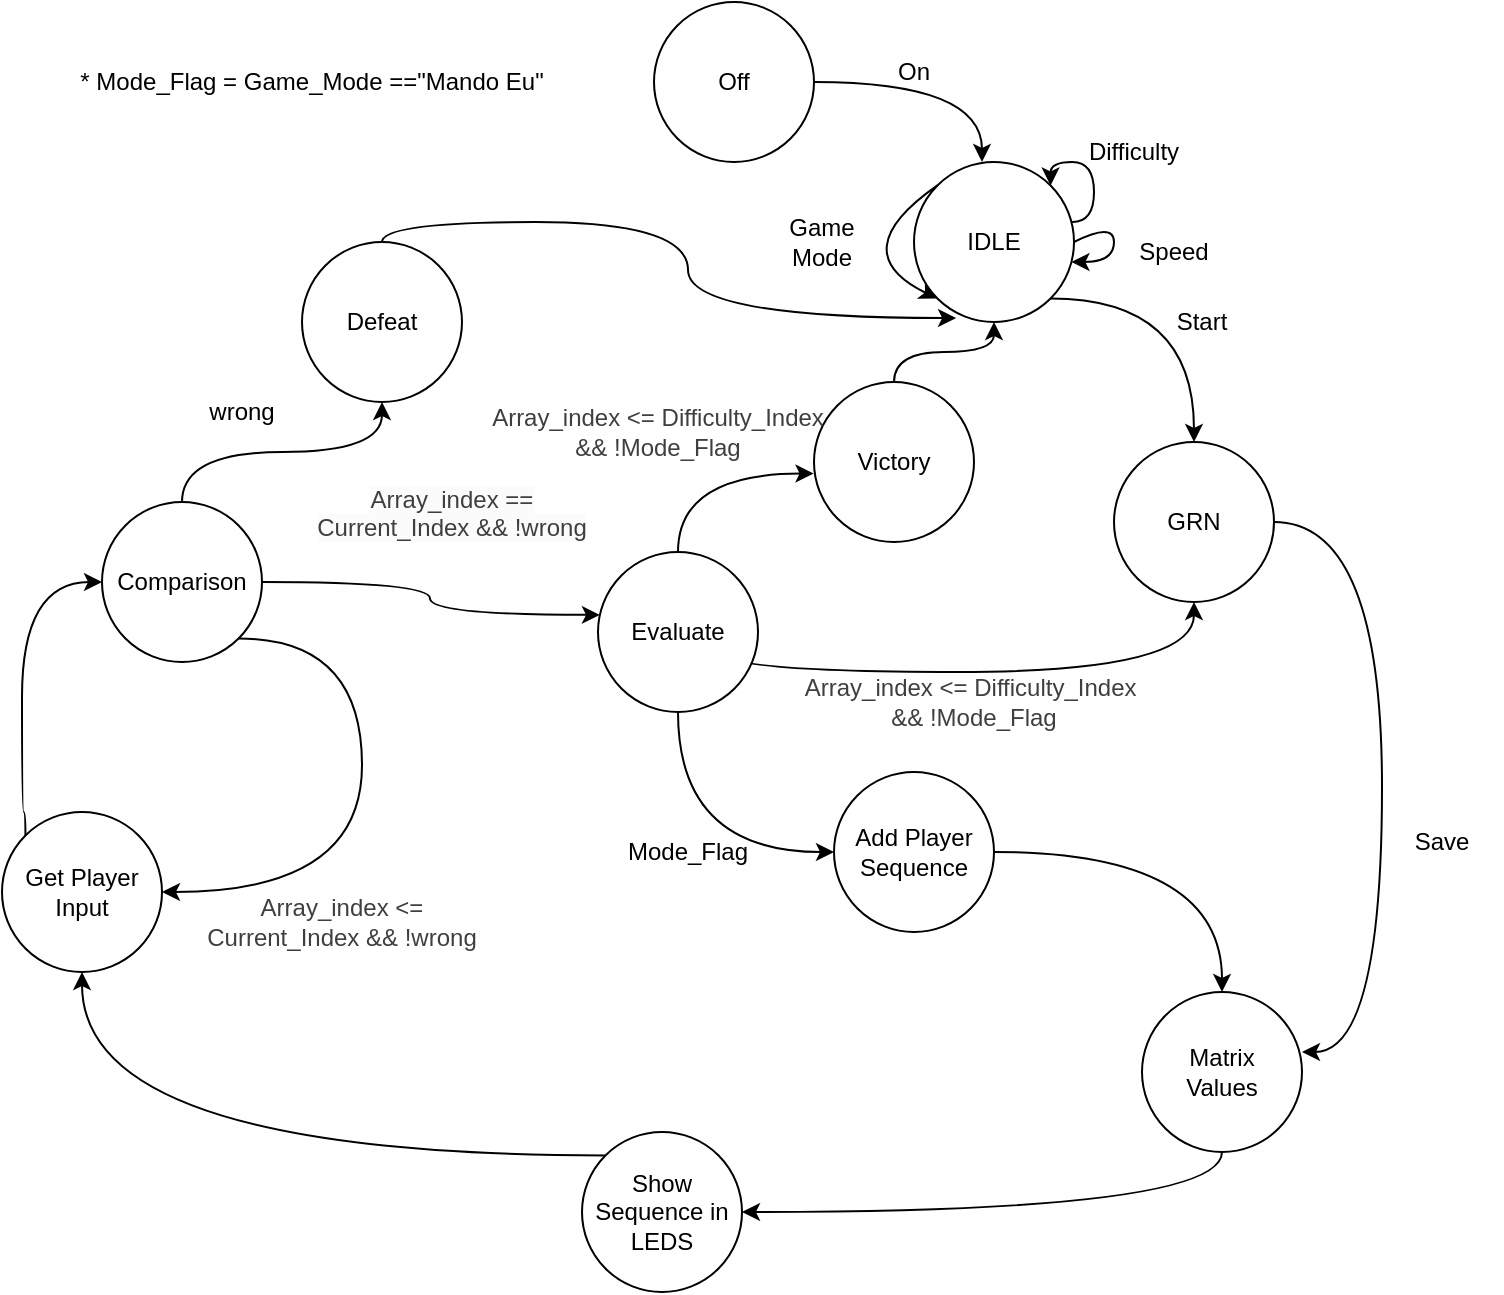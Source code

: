 <mxfile>
    <diagram id="qWT3DiF1cZqI-A9bo5s3" name="Page-1">
        <mxGraphModel dx="1509" dy="723" grid="1" gridSize="10" guides="1" tooltips="1" connect="1" arrows="1" fold="1" page="1" pageScale="1" pageWidth="827" pageHeight="1169" math="0" shadow="0">
            <root>
                <mxCell id="0"/>
                <mxCell id="1" parent="0"/>
                <mxCell id="3" value="Off" style="ellipse;whiteSpace=wrap;html=1;" vertex="1" parent="1">
                    <mxGeometry x="336" y="110" width="80" height="80" as="geometry"/>
                </mxCell>
                <mxCell id="9" style="edgeStyle=orthogonalEdgeStyle;curved=1;html=1;exitX=1;exitY=0;exitDx=0;exitDy=0;entryX=1;entryY=0;entryDx=0;entryDy=0;" edge="1" parent="1" source="4" target="4">
                    <mxGeometry relative="1" as="geometry">
                        <mxPoint x="556" y="170" as="targetPoint"/>
                        <Array as="points">
                            <mxPoint x="534" y="220"/>
                            <mxPoint x="556" y="220"/>
                            <mxPoint x="556" y="190"/>
                            <mxPoint x="534" y="190"/>
                        </Array>
                    </mxGeometry>
                </mxCell>
                <mxCell id="37" style="edgeStyle=orthogonalEdgeStyle;curved=1;html=1;exitX=1;exitY=1;exitDx=0;exitDy=0;entryX=0.5;entryY=0;entryDx=0;entryDy=0;" edge="1" parent="1" source="4" target="36">
                    <mxGeometry relative="1" as="geometry"/>
                </mxCell>
                <mxCell id="4" value="IDLE" style="ellipse;whiteSpace=wrap;html=1;" vertex="1" parent="1">
                    <mxGeometry x="466" y="190" width="80" height="80" as="geometry"/>
                </mxCell>
                <mxCell id="6" style="edgeStyle=orthogonalEdgeStyle;curved=1;html=1;exitX=1;exitY=0.5;exitDx=0;exitDy=0;" edge="1" parent="1" source="4" target="4">
                    <mxGeometry relative="1" as="geometry"/>
                </mxCell>
                <mxCell id="11" value="Speed" style="text;strokeColor=none;align=center;fillColor=none;html=1;verticalAlign=middle;whiteSpace=wrap;rounded=0;" vertex="1" parent="1">
                    <mxGeometry x="566" y="220" width="60" height="30" as="geometry"/>
                </mxCell>
                <mxCell id="12" value="Difficulty" style="text;strokeColor=none;align=center;fillColor=none;html=1;verticalAlign=middle;whiteSpace=wrap;rounded=0;" vertex="1" parent="1">
                    <mxGeometry x="546" y="170" width="60" height="30" as="geometry"/>
                </mxCell>
                <mxCell id="13" value="Game Mode" style="text;strokeColor=none;align=center;fillColor=none;html=1;verticalAlign=middle;whiteSpace=wrap;rounded=0;" vertex="1" parent="1">
                    <mxGeometry x="390" y="215" width="60" height="30" as="geometry"/>
                </mxCell>
                <mxCell id="63" style="edgeStyle=orthogonalEdgeStyle;curved=1;html=1;exitX=0;exitY=0;exitDx=0;exitDy=0;entryX=0;entryY=0.5;entryDx=0;entryDy=0;" edge="1" parent="1" source="15" target="30">
                    <mxGeometry relative="1" as="geometry">
                        <Array as="points">
                            <mxPoint x="22" y="515"/>
                            <mxPoint x="20" y="515"/>
                            <mxPoint x="20" y="400"/>
                        </Array>
                    </mxGeometry>
                </mxCell>
                <mxCell id="15" value="Get Player Input" style="ellipse;whiteSpace=wrap;html=1;" vertex="1" parent="1">
                    <mxGeometry x="10" y="515" width="80" height="80" as="geometry"/>
                </mxCell>
                <mxCell id="19" style="edgeStyle=orthogonalEdgeStyle;curved=1;html=1;exitX=1;exitY=0.5;exitDx=0;exitDy=0;entryX=0.425;entryY=0;entryDx=0;entryDy=0;entryPerimeter=0;" edge="1" parent="1" source="3" target="4">
                    <mxGeometry relative="1" as="geometry"/>
                </mxCell>
                <mxCell id="20" value="On" style="text;strokeColor=none;align=center;fillColor=none;html=1;verticalAlign=middle;whiteSpace=wrap;rounded=0;" vertex="1" parent="1">
                    <mxGeometry x="436" y="130" width="60" height="30" as="geometry"/>
                </mxCell>
                <mxCell id="22" value="Start" style="text;strokeColor=none;align=center;fillColor=none;html=1;verticalAlign=middle;whiteSpace=wrap;rounded=0;" vertex="1" parent="1">
                    <mxGeometry x="580" y="255" width="60" height="30" as="geometry"/>
                </mxCell>
                <mxCell id="83" style="edgeStyle=orthogonalEdgeStyle;curved=1;html=1;exitX=0.5;exitY=1;exitDx=0;exitDy=0;entryX=1;entryY=0.5;entryDx=0;entryDy=0;" edge="1" parent="1" source="23" target="25">
                    <mxGeometry relative="1" as="geometry"/>
                </mxCell>
                <mxCell id="23" value="Matrix&lt;div&gt;Values&lt;/div&gt;" style="ellipse;whiteSpace=wrap;html=1;" vertex="1" parent="1">
                    <mxGeometry x="580" y="605" width="80" height="80" as="geometry"/>
                </mxCell>
                <mxCell id="28" style="edgeStyle=orthogonalEdgeStyle;curved=1;html=1;exitX=0;exitY=0;exitDx=0;exitDy=0;" edge="1" parent="1" source="25" target="15">
                    <mxGeometry relative="1" as="geometry"/>
                </mxCell>
                <mxCell id="25" value="Show Sequence in LEDS" style="ellipse;whiteSpace=wrap;html=1;" vertex="1" parent="1">
                    <mxGeometry x="300" y="675" width="80" height="80" as="geometry"/>
                </mxCell>
                <mxCell id="29" value="Save" style="text;strokeColor=none;align=center;fillColor=none;html=1;verticalAlign=middle;whiteSpace=wrap;rounded=0;" vertex="1" parent="1">
                    <mxGeometry x="700" y="515" width="60" height="30" as="geometry"/>
                </mxCell>
                <mxCell id="44" style="edgeStyle=orthogonalEdgeStyle;curved=1;html=1;exitX=0.5;exitY=0;exitDx=0;exitDy=0;" edge="1" parent="1" source="30" target="42">
                    <mxGeometry relative="1" as="geometry">
                        <mxPoint x="290" y="380" as="targetPoint"/>
                    </mxGeometry>
                </mxCell>
                <mxCell id="76" style="edgeStyle=orthogonalEdgeStyle;curved=1;html=1;exitX=1;exitY=1;exitDx=0;exitDy=0;entryX=1;entryY=0.5;entryDx=0;entryDy=0;" edge="1" parent="1" source="30" target="15">
                    <mxGeometry relative="1" as="geometry">
                        <Array as="points">
                            <mxPoint x="190" y="428"/>
                            <mxPoint x="190" y="555"/>
                        </Array>
                    </mxGeometry>
                </mxCell>
                <mxCell id="30" value="Comparison" style="ellipse;whiteSpace=wrap;html=1;" vertex="1" parent="1">
                    <mxGeometry x="60" y="360" width="80" height="80" as="geometry"/>
                </mxCell>
                <mxCell id="36" value="GRN" style="ellipse;whiteSpace=wrap;html=1;" vertex="1" parent="1">
                    <mxGeometry x="566" y="330" width="80" height="80" as="geometry"/>
                </mxCell>
                <mxCell id="41" value="&lt;span style=&quot;color: rgb(63, 63, 63);&quot;&gt;Array_index &amp;lt;= Difficulty_Index&amp;nbsp;&lt;/span&gt;&lt;div&gt;&lt;span style=&quot;color: rgb(63, 63, 63);&quot;&gt;&amp;amp;&amp;amp; !Mode_Flag&lt;/span&gt;&lt;/div&gt;" style="text;strokeColor=none;align=center;fillColor=none;html=1;verticalAlign=middle;whiteSpace=wrap;rounded=0;" vertex="1" parent="1">
                    <mxGeometry x="406" y="445" width="180" height="30" as="geometry"/>
                </mxCell>
                <mxCell id="42" value="Defeat" style="ellipse;whiteSpace=wrap;html=1;" vertex="1" parent="1">
                    <mxGeometry x="160" y="230" width="80" height="80" as="geometry"/>
                </mxCell>
                <mxCell id="48" style="edgeStyle=orthogonalEdgeStyle;curved=1;html=1;exitX=0.5;exitY=0;exitDx=0;exitDy=0;" edge="1" parent="1" source="43" target="4">
                    <mxGeometry relative="1" as="geometry"/>
                </mxCell>
                <mxCell id="43" value="Victory" style="ellipse;whiteSpace=wrap;html=1;" vertex="1" parent="1">
                    <mxGeometry x="416" y="300" width="80" height="80" as="geometry"/>
                </mxCell>
                <mxCell id="49" style="edgeStyle=orthogonalEdgeStyle;curved=1;html=1;exitX=0.5;exitY=0;exitDx=0;exitDy=0;entryX=0.263;entryY=0.975;entryDx=0;entryDy=0;entryPerimeter=0;" edge="1" parent="1" source="42" target="4">
                    <mxGeometry relative="1" as="geometry"/>
                </mxCell>
                <mxCell id="52" style="edgeStyle=orthogonalEdgeStyle;curved=1;html=1;exitX=0;exitY=0;exitDx=0;exitDy=0;entryX=0;entryY=1;entryDx=0;entryDy=0;" edge="1" parent="1" source="4" target="4">
                    <mxGeometry relative="1" as="geometry">
                        <Array as="points">
                            <mxPoint x="430" y="235"/>
                        </Array>
                    </mxGeometry>
                </mxCell>
                <mxCell id="64" style="edgeStyle=orthogonalEdgeStyle;curved=1;html=1;exitX=1;exitY=0.5;exitDx=0;exitDy=0;" edge="1" parent="1" source="54" target="23">
                    <mxGeometry relative="1" as="geometry"/>
                </mxCell>
                <mxCell id="54" value="Add Player Sequence" style="ellipse;whiteSpace=wrap;html=1;" vertex="1" parent="1">
                    <mxGeometry x="426" y="495" width="80" height="80" as="geometry"/>
                </mxCell>
                <mxCell id="57" value="Mode_Flag" style="text;strokeColor=none;align=center;fillColor=none;html=1;verticalAlign=middle;whiteSpace=wrap;rounded=0;" vertex="1" parent="1">
                    <mxGeometry x="310" y="520" width="86" height="30" as="geometry"/>
                </mxCell>
                <mxCell id="62" style="edgeStyle=orthogonalEdgeStyle;curved=1;html=1;exitX=1;exitY=0.5;exitDx=0;exitDy=0;entryX=1;entryY=0.375;entryDx=0;entryDy=0;entryPerimeter=0;" edge="1" parent="1" source="36" target="23">
                    <mxGeometry relative="1" as="geometry">
                        <Array as="points">
                            <mxPoint x="700" y="370"/>
                            <mxPoint x="700" y="635"/>
                        </Array>
                    </mxGeometry>
                </mxCell>
                <mxCell id="77" style="edgeStyle=orthogonalEdgeStyle;curved=1;html=1;exitX=0.5;exitY=1;exitDx=0;exitDy=0;entryX=0;entryY=0.5;entryDx=0;entryDy=0;" edge="1" parent="1" source="72" target="54">
                    <mxGeometry relative="1" as="geometry"/>
                </mxCell>
                <mxCell id="82" style="edgeStyle=orthogonalEdgeStyle;curved=1;html=1;exitX=1;exitY=0.5;exitDx=0;exitDy=0;entryX=0.5;entryY=1;entryDx=0;entryDy=0;" edge="1" parent="1" source="72" target="36">
                    <mxGeometry relative="1" as="geometry">
                        <Array as="points">
                            <mxPoint x="370" y="445"/>
                            <mxPoint x="606" y="445"/>
                        </Array>
                    </mxGeometry>
                </mxCell>
                <mxCell id="72" value="Evaluate" style="ellipse;whiteSpace=wrap;html=1;" vertex="1" parent="1">
                    <mxGeometry x="308" y="385" width="80" height="80" as="geometry"/>
                </mxCell>
                <mxCell id="73" style="edgeStyle=orthogonalEdgeStyle;curved=1;html=1;entryX=0.012;entryY=0.393;entryDx=0;entryDy=0;entryPerimeter=0;" edge="1" parent="1" source="30" target="72">
                    <mxGeometry relative="1" as="geometry"/>
                </mxCell>
                <mxCell id="75" value="&lt;span style=&quot;color: rgb(63, 63, 63);&quot;&gt;Array_index &amp;lt;= Current_Index &amp;amp;&amp;amp; !wrong&lt;/span&gt;" style="text;strokeColor=none;align=center;fillColor=none;html=1;verticalAlign=middle;whiteSpace=wrap;rounded=0;" vertex="1" parent="1">
                    <mxGeometry x="110" y="555" width="140" height="30" as="geometry"/>
                </mxCell>
                <mxCell id="79" style="edgeStyle=orthogonalEdgeStyle;curved=1;html=1;exitX=0.5;exitY=0;exitDx=0;exitDy=0;entryX=-0.003;entryY=0.572;entryDx=0;entryDy=0;entryPerimeter=0;" edge="1" parent="1" source="72" target="43">
                    <mxGeometry relative="1" as="geometry"/>
                </mxCell>
                <mxCell id="80" value="&lt;span style=&quot;color: rgb(63, 63, 63);&quot;&gt;Array_index &amp;lt;= Difficulty_Index &amp;amp;&amp;amp; !Mode_Flag&lt;/span&gt;" style="text;strokeColor=none;align=center;fillColor=none;html=1;verticalAlign=middle;whiteSpace=wrap;rounded=0;" vertex="1" parent="1">
                    <mxGeometry x="250" y="310" width="176" height="30" as="geometry"/>
                </mxCell>
                <mxCell id="86" value="&lt;span style=&quot;color: rgb(63, 63, 63); font-family: Helvetica; font-size: 12px; font-style: normal; font-variant-ligatures: normal; font-variant-caps: normal; font-weight: 400; letter-spacing: normal; orphans: 2; text-indent: 0px; text-transform: none; widows: 2; word-spacing: 0px; -webkit-text-stroke-width: 0px; white-space: normal; background-color: rgb(251, 251, 251); text-decoration-thickness: initial; text-decoration-style: initial; text-decoration-color: initial; float: none; display: inline !important;&quot;&gt;Array_index == Current_Index &amp;amp;&amp;amp; !wrong&lt;/span&gt;" style="text;whiteSpace=wrap;html=1;align=center;" vertex="1" parent="1">
                    <mxGeometry x="160" y="345" width="150" height="40" as="geometry"/>
                </mxCell>
                <mxCell id="87" value="wrong" style="text;strokeColor=none;align=center;fillColor=none;html=1;verticalAlign=middle;whiteSpace=wrap;rounded=0;" vertex="1" parent="1">
                    <mxGeometry x="100" y="300" width="60" height="30" as="geometry"/>
                </mxCell>
                <mxCell id="88" value="* Mode_Flag = Game_Mode ==&quot;Mando Eu&quot;" style="text;strokeColor=none;align=center;fillColor=none;html=1;verticalAlign=middle;whiteSpace=wrap;rounded=0;" vertex="1" parent="1">
                    <mxGeometry x="40" y="135" width="250" height="30" as="geometry"/>
                </mxCell>
            </root>
        </mxGraphModel>
    </diagram>
</mxfile>